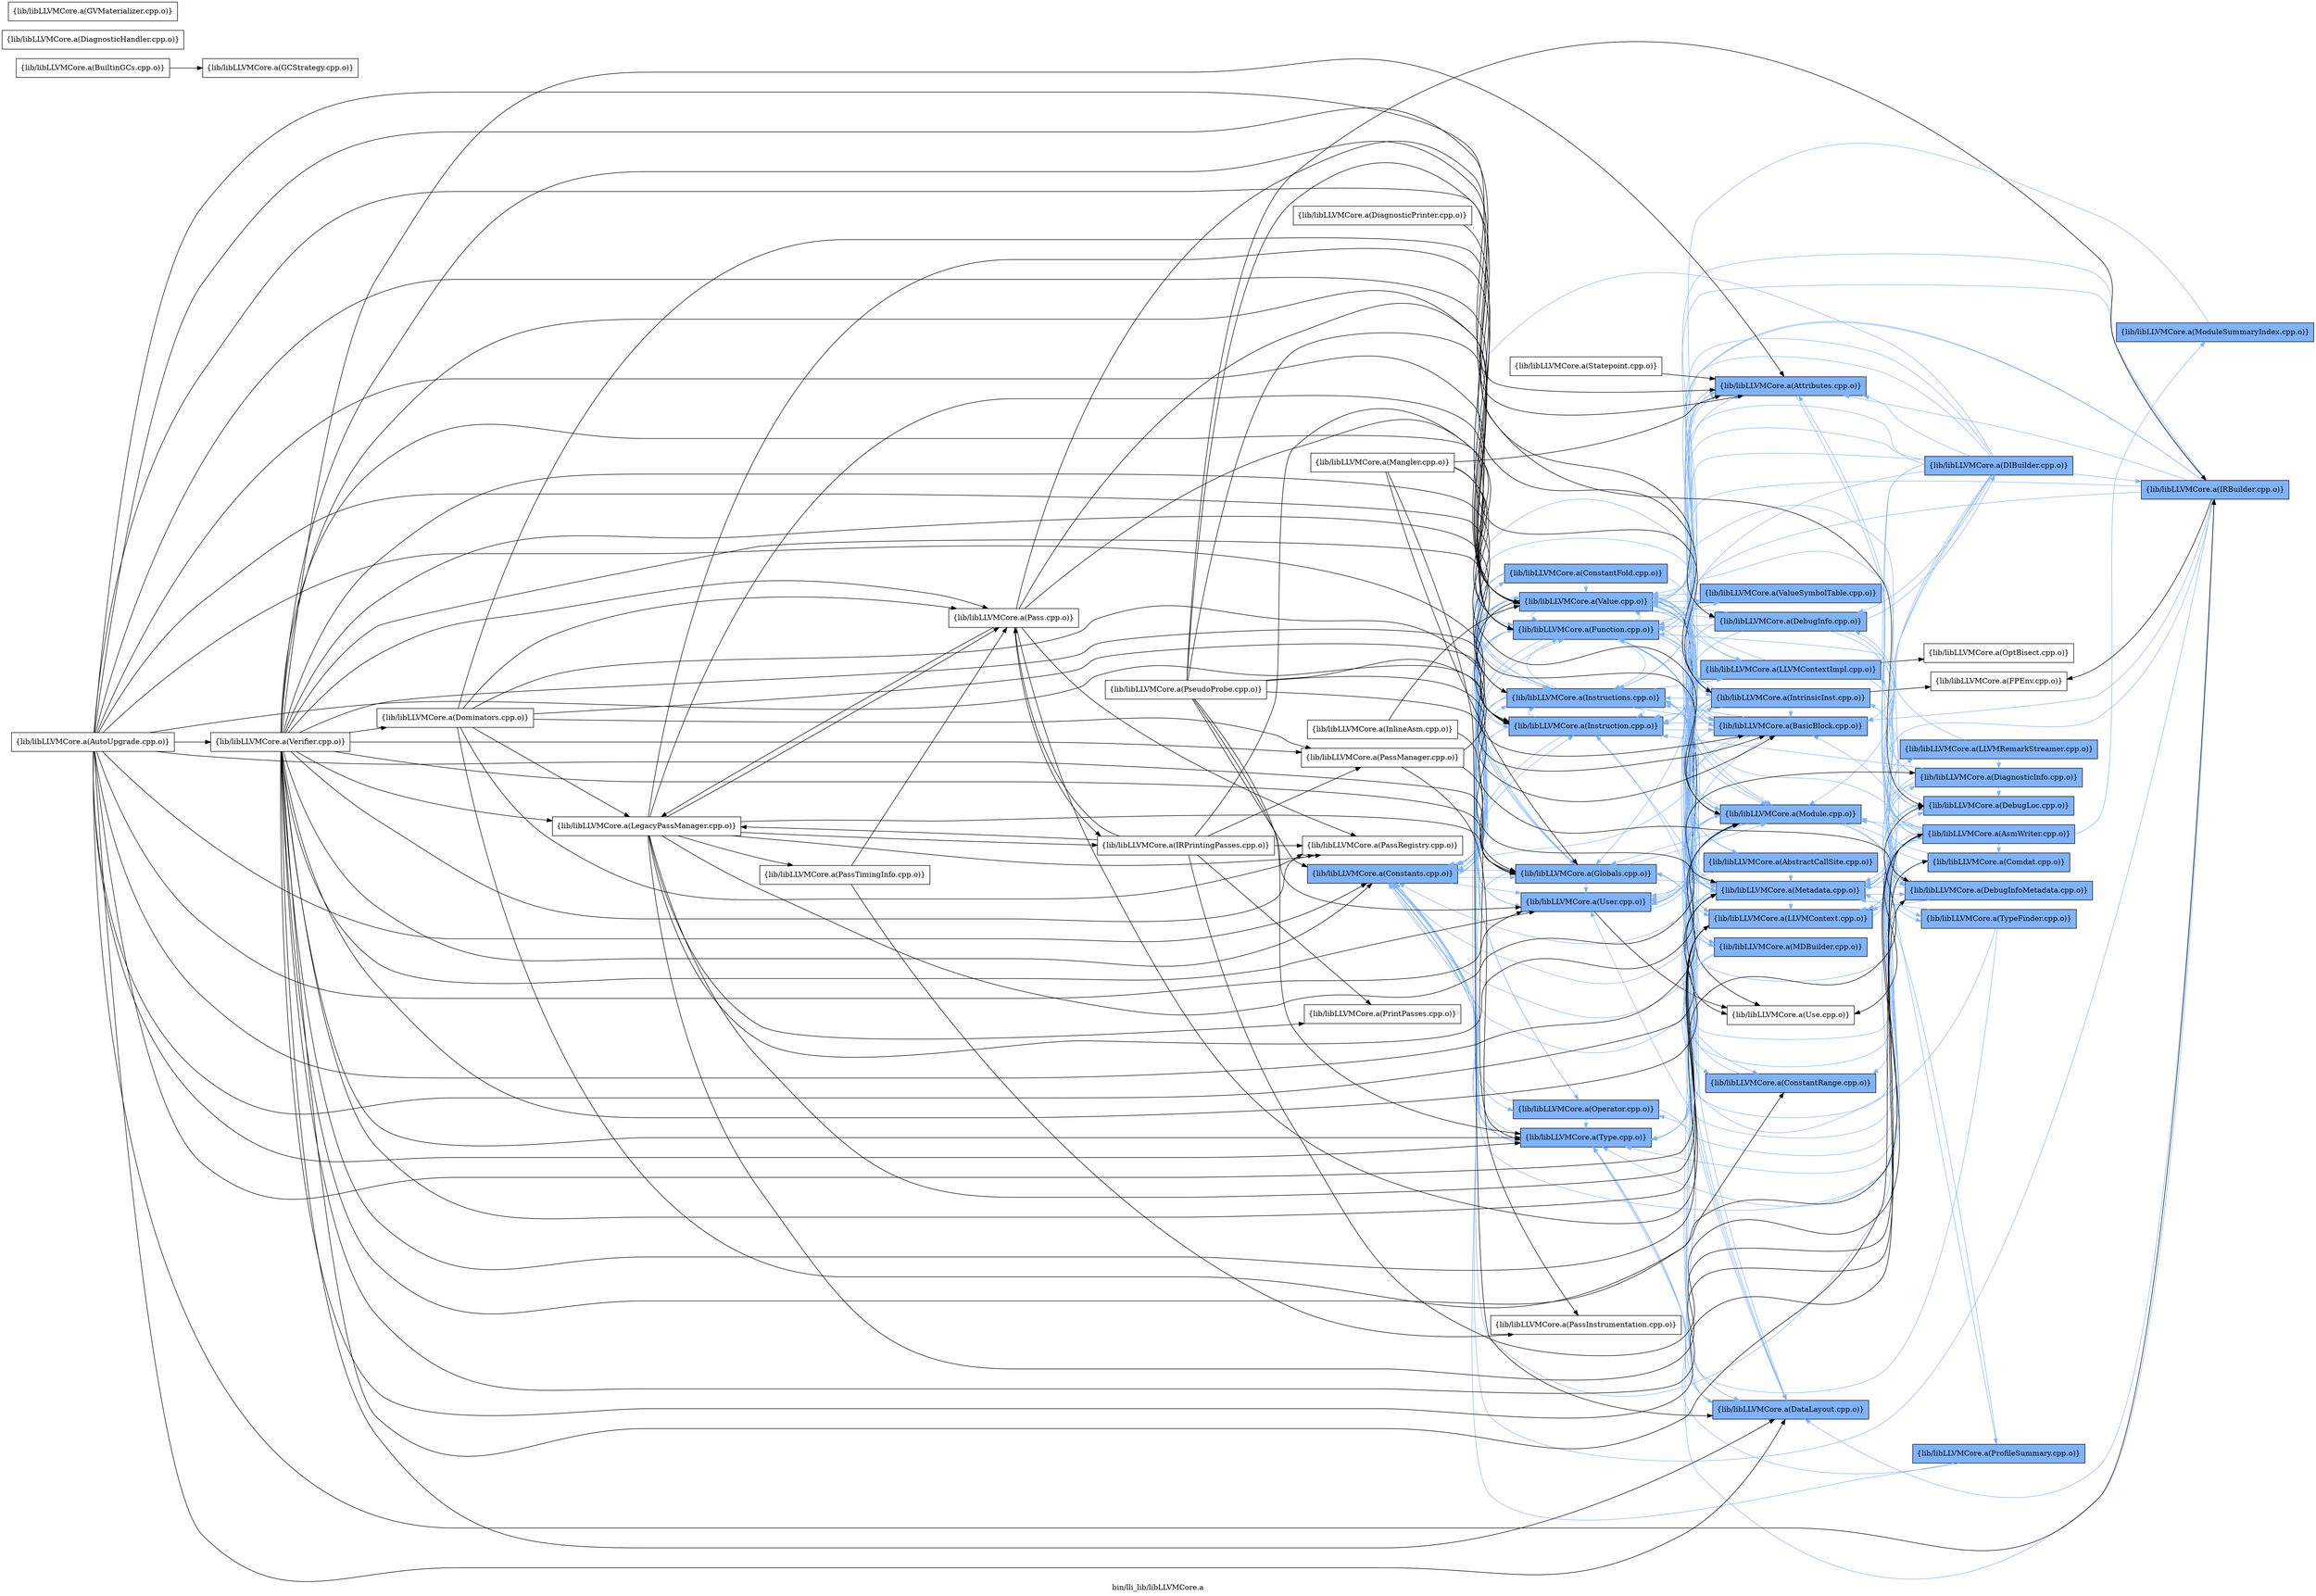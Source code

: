 digraph "bin/lli_lib/libLLVMCore.a" {
	label="bin/lli_lib/libLLVMCore.a";
	rankdir=LR;
	{ rank=same; Node0x55a4c55ac9f8;  }
	{ rank=same; Node0x55a4c55ac228; Node0x55a4c55a1aa8; Node0x55a4c55a0338; Node0x55a4c55a2408; Node0x55a4c55a2638; Node0x55a4c55b65e8; Node0x55a4c5598188; Node0x55a4c55a3f88; Node0x55a4c55a4758;  }
	{ rank=same; Node0x55a4c55b57d8; Node0x55a4c55adc68; Node0x55a4c5593f98; Node0x55a4c5596e78; Node0x55a4c55a1c38; Node0x55a4c55a33a8; Node0x55a4c55924b8; Node0x55a4c55b4388; Node0x55a4c55b5238; Node0x55a4c559b0b8; Node0x55a4c55abb98; Node0x55a4c55b2718; Node0x55a4c55990d8; Node0x55a4c55ad498;  }
	{ rank=same; Node0x55a4c55ab0f8; Node0x55a4c559a208; Node0x55a4c5598908; Node0x55a4c5593cc8; Node0x55a4c55ae1b8; Node0x55a4c55a3d58; Node0x55a4c559a938; Node0x55a4c55b37f8; Node0x55a4c559b6a8; Node0x55a4c55970a8; Node0x55a4c55acea8;  }
	{ rank=same; Node0x55a4c55ac9f8;  }
	{ rank=same; Node0x55a4c55ac228; Node0x55a4c55a1aa8; Node0x55a4c55a0338; Node0x55a4c55a2408; Node0x55a4c55a2638; Node0x55a4c55b65e8; Node0x55a4c5598188; Node0x55a4c55a3f88; Node0x55a4c55a4758;  }
	{ rank=same; Node0x55a4c55b57d8; Node0x55a4c55adc68; Node0x55a4c5593f98; Node0x55a4c5596e78; Node0x55a4c55a1c38; Node0x55a4c55a33a8; Node0x55a4c55924b8; Node0x55a4c55b4388; Node0x55a4c55b5238; Node0x55a4c559b0b8; Node0x55a4c55abb98; Node0x55a4c55b2718; Node0x55a4c55990d8; Node0x55a4c55ad498;  }
	{ rank=same; Node0x55a4c55ab0f8; Node0x55a4c559a208; Node0x55a4c5598908; Node0x55a4c5593cc8; Node0x55a4c55ae1b8; Node0x55a4c55a3d58; Node0x55a4c559a938; Node0x55a4c55b37f8; Node0x55a4c559b6a8; Node0x55a4c55970a8; Node0x55a4c55acea8;  }

	Node0x55a4c55ac9f8 [shape=record,shape=box,group=1,style=filled,fillcolor="0.600000 0.5 1",label="{lib/libLLVMCore.a(Constants.cpp.o)}"];
	Node0x55a4c55ac9f8 -> Node0x55a4c55ac228[color="0.600000 0.5 1"];
	Node0x55a4c55ac9f8 -> Node0x55a4c55a1aa8[color="0.600000 0.5 1"];
	Node0x55a4c55ac9f8 -> Node0x55a4c55a0338[color="0.600000 0.5 1"];
	Node0x55a4c55ac9f8 -> Node0x55a4c55a2408[color="0.600000 0.5 1"];
	Node0x55a4c55ac9f8 -> Node0x55a4c55a2638[color="0.600000 0.5 1"];
	Node0x55a4c55ac9f8 -> Node0x55a4c55b65e8[color="0.600000 0.5 1"];
	Node0x55a4c55ac9f8 -> Node0x55a4c5598188[color="0.600000 0.5 1"];
	Node0x55a4c55ac9f8 -> Node0x55a4c55a3f88[color="0.600000 0.5 1"];
	Node0x55a4c55ac9f8 -> Node0x55a4c55a4758[color="0.600000 0.5 1"];
	Node0x55a4c55adc68 [shape=record,shape=box,group=1,style=filled,fillcolor="0.600000 0.5 1",label="{lib/libLLVMCore.a(DataLayout.cpp.o)}"];
	Node0x55a4c55adc68 -> Node0x55a4c55a0338[color="0.600000 0.5 1"];
	Node0x55a4c55adc68 -> Node0x55a4c55b57d8[color="0.600000 0.5 1"];
	Node0x55a4c55adc68 -> Node0x55a4c5598188[color="0.600000 0.5 1"];
	Node0x55a4c5593cc8 [shape=record,shape=box,group=1,style=filled,fillcolor="0.600000 0.5 1",label="{lib/libLLVMCore.a(AsmWriter.cpp.o)}"];
	Node0x55a4c5593cc8 -> Node0x55a4c55ab0f8[color="0.600000 0.5 1"];
	Node0x55a4c5593cc8 -> Node0x55a4c55abb98[color="0.600000 0.5 1"];
	Node0x55a4c5593cc8 -> Node0x55a4c55ac9f8[color="0.600000 0.5 1"];
	Node0x55a4c5593cc8 -> Node0x55a4c55ae1b8[color="0.600000 0.5 1"];
	Node0x55a4c5593cc8 -> Node0x55a4c5593f98[color="0.600000 0.5 1"];
	Node0x55a4c5593cc8 -> Node0x55a4c5596e78[color="0.600000 0.5 1"];
	Node0x55a4c5593cc8 -> Node0x55a4c55a1aa8[color="0.600000 0.5 1"];
	Node0x55a4c5593cc8 -> Node0x55a4c55a0338[color="0.600000 0.5 1"];
	Node0x55a4c5593cc8 -> Node0x55a4c55a2408[color="0.600000 0.5 1"];
	Node0x55a4c5593cc8 -> Node0x55a4c55a2638[color="0.600000 0.5 1"];
	Node0x55a4c5593cc8 -> Node0x55a4c55a33a8[color="0.600000 0.5 1"];
	Node0x55a4c5593cc8 -> Node0x55a4c55924b8[color="0.600000 0.5 1"];
	Node0x55a4c5593cc8 -> Node0x55a4c55b5238[color="0.600000 0.5 1"];
	Node0x55a4c5593cc8 -> Node0x55a4c55b57d8[color="0.600000 0.5 1"];
	Node0x55a4c5593cc8 -> Node0x55a4c55b63b8[color="0.600000 0.5 1"];
	Node0x55a4c5593cc8 -> Node0x55a4c55b65e8[color="0.600000 0.5 1"];
	Node0x55a4c5593cc8 -> Node0x55a4c5598188[color="0.600000 0.5 1"];
	Node0x55a4c5593cc8 -> Node0x55a4c5598908[color="0.600000 0.5 1"];
	Node0x55a4c5593cc8 -> Node0x55a4c55990d8;
	Node0x55a4c5593cc8 -> Node0x55a4c55a3f88[color="0.600000 0.5 1"];
	Node0x55a4c5593cc8 -> Node0x55a4c55a4758[color="0.600000 0.5 1"];
	Node0x55a4c5596e78 [shape=record,shape=box,group=1,style=filled,fillcolor="0.600000 0.5 1",label="{lib/libLLVMCore.a(BasicBlock.cpp.o)}"];
	Node0x55a4c5596e78 -> Node0x55a4c55ac9f8[color="0.600000 0.5 1"];
	Node0x55a4c5596e78 -> Node0x55a4c55a2408[color="0.600000 0.5 1"];
	Node0x55a4c5596e78 -> Node0x55a4c55a2638[color="0.600000 0.5 1"];
	Node0x55a4c5596e78 -> Node0x55a4c55b5238[color="0.600000 0.5 1"];
	Node0x55a4c5596e78 -> Node0x55a4c5598188[color="0.600000 0.5 1"];
	Node0x55a4c5596e78 -> Node0x55a4c55a3f88[color="0.600000 0.5 1"];
	Node0x55a4c5596e78 -> Node0x55a4c55a4758[color="0.600000 0.5 1"];
	Node0x55a4c5596e78 -> Node0x55a4c559b0b8[color="0.600000 0.5 1"];
	Node0x55a4c5597a58 [shape=record,shape=box,group=0,label="{lib/libLLVMCore.a(BuiltinGCs.cpp.o)}"];
	Node0x55a4c5597a58 -> Node0x55a4c55a0018;
	Node0x55a4c55a1aa8 [shape=record,shape=box,group=1,style=filled,fillcolor="0.600000 0.5 1",label="{lib/libLLVMCore.a(Function.cpp.o)}"];
	Node0x55a4c55a1aa8 -> Node0x55a4c55ac9f8[color="0.600000 0.5 1"];
	Node0x55a4c55a1aa8 -> Node0x55a4c55adc68[color="0.600000 0.5 1"];
	Node0x55a4c55a1aa8 -> Node0x55a4c5593f98[color="0.600000 0.5 1"];
	Node0x55a4c55a1aa8 -> Node0x55a4c5596e78[color="0.600000 0.5 1"];
	Node0x55a4c55a1aa8 -> Node0x55a4c55a1c38[color="0.600000 0.5 1"];
	Node0x55a4c55a1aa8 -> Node0x55a4c55a0338[color="0.600000 0.5 1"];
	Node0x55a4c55a1aa8 -> Node0x55a4c55a2638[color="0.600000 0.5 1"];
	Node0x55a4c55a1aa8 -> Node0x55a4c55a33a8[color="0.600000 0.5 1"];
	Node0x55a4c55a1aa8 -> Node0x55a4c55924b8[color="0.600000 0.5 1"];
	Node0x55a4c55a1aa8 -> Node0x55a4c55b4388[color="0.600000 0.5 1"];
	Node0x55a4c55a1aa8 -> Node0x55a4c55b5238[color="0.600000 0.5 1"];
	Node0x55a4c55a1aa8 -> Node0x55a4c55b57d8[color="0.600000 0.5 1"];
	Node0x55a4c55a1aa8 -> Node0x55a4c5598188[color="0.600000 0.5 1"];
	Node0x55a4c55a1aa8 -> Node0x55a4c55a3f88[color="0.600000 0.5 1"];
	Node0x55a4c55a1aa8 -> Node0x55a4c55a4758[color="0.600000 0.5 1"];
	Node0x55a4c55a1aa8 -> Node0x55a4c559b0b8[color="0.600000 0.5 1"];
	Node0x55a4c55a0338 [shape=record,shape=box,group=1,style=filled,fillcolor="0.600000 0.5 1",label="{lib/libLLVMCore.a(Globals.cpp.o)}"];
	Node0x55a4c55a0338 -> Node0x55a4c55abb98[color="0.600000 0.5 1"];
	Node0x55a4c55a0338 -> Node0x55a4c55ac9f8[color="0.600000 0.5 1"];
	Node0x55a4c55a0338 -> Node0x55a4c55a1aa8[color="0.600000 0.5 1"];
	Node0x55a4c55a0338 -> Node0x55a4c55b5238[color="0.600000 0.5 1"];
	Node0x55a4c55a0338 -> Node0x55a4c55b57d8[color="0.600000 0.5 1"];
	Node0x55a4c55a0338 -> Node0x55a4c5598188[color="0.600000 0.5 1"];
	Node0x55a4c55a0338 -> Node0x55a4c55a3f88[color="0.600000 0.5 1"];
	Node0x55a4c55a0338 -> Node0x55a4c55a4758[color="0.600000 0.5 1"];
	Node0x55a4c55a3858 [shape=record,shape=box,group=1,style=filled,fillcolor="0.600000 0.5 1",label="{lib/libLLVMCore.a(IRBuilder.cpp.o)}"];
	Node0x55a4c55a3858 -> Node0x55a4c55ac9f8[color="0.600000 0.5 1"];
	Node0x55a4c55a3858 -> Node0x55a4c55adc68[color="0.600000 0.5 1"];
	Node0x55a4c55a3858 -> Node0x55a4c5593f98[color="0.600000 0.5 1"];
	Node0x55a4c55a3858 -> Node0x55a4c5596e78[color="0.600000 0.5 1"];
	Node0x55a4c55a3858 -> Node0x55a4c55a1aa8[color="0.600000 0.5 1"];
	Node0x55a4c55a3858 -> Node0x55a4c55a0338[color="0.600000 0.5 1"];
	Node0x55a4c55a3858 -> Node0x55a4c55a3d58;
	Node0x55a4c55a3858 -> Node0x55a4c55a2408[color="0.600000 0.5 1"];
	Node0x55a4c55a3858 -> Node0x55a4c55a2638[color="0.600000 0.5 1"];
	Node0x55a4c55a3858 -> Node0x55a4c55b5238[color="0.600000 0.5 1"];
	Node0x55a4c55a3858 -> Node0x55a4c5598188[color="0.600000 0.5 1"];
	Node0x55a4c55a3858 -> Node0x55a4c55a3f88[color="0.600000 0.5 1"];
	Node0x55a4c55a3858 -> Node0x55a4c55a4758[color="0.600000 0.5 1"];
	Node0x55a4c55a2638 [shape=record,shape=box,group=1,style=filled,fillcolor="0.600000 0.5 1",label="{lib/libLLVMCore.a(Instructions.cpp.o)}"];
	Node0x55a4c55a2638 -> Node0x55a4c55ac9f8[color="0.600000 0.5 1"];
	Node0x55a4c55a2638 -> Node0x55a4c55adc68[color="0.600000 0.5 1"];
	Node0x55a4c55a2638 -> Node0x55a4c5593f98[color="0.600000 0.5 1"];
	Node0x55a4c55a2638 -> Node0x55a4c5596e78[color="0.600000 0.5 1"];
	Node0x55a4c55a2638 -> Node0x55a4c55a1aa8[color="0.600000 0.5 1"];
	Node0x55a4c55a2638 -> Node0x55a4c55a2408[color="0.600000 0.5 1"];
	Node0x55a4c55a2638 -> Node0x55a4c55b2718[color="0.600000 0.5 1"];
	Node0x55a4c55a2638 -> Node0x55a4c55b4388[color="0.600000 0.5 1"];
	Node0x55a4c55a2638 -> Node0x55a4c55b5238[color="0.600000 0.5 1"];
	Node0x55a4c55a2638 -> Node0x55a4c55b57d8[color="0.600000 0.5 1"];
	Node0x55a4c55a2638 -> Node0x55a4c55b65e8[color="0.600000 0.5 1"];
	Node0x55a4c55a2638 -> Node0x55a4c5598188[color="0.600000 0.5 1"];
	Node0x55a4c55a2638 -> Node0x55a4c55990d8;
	Node0x55a4c55a2638 -> Node0x55a4c55a3f88[color="0.600000 0.5 1"];
	Node0x55a4c55a2638 -> Node0x55a4c55a4758[color="0.600000 0.5 1"];
	Node0x55a4c55924b8 [shape=record,shape=box,group=1,style=filled,fillcolor="0.600000 0.5 1",label="{lib/libLLVMCore.a(LLVMContext.cpp.o)}"];
	Node0x55a4c55924b8 -> Node0x55a4c559a938[color="0.600000 0.5 1"];
	Node0x55a4c55924b8 -> Node0x55a4c55b2718[color="0.600000 0.5 1"];
	Node0x55a4c55924b8 -> Node0x55a4c55b37f8[color="0.600000 0.5 1"];
	Node0x55a4c55b5238 [shape=record,shape=box,group=1,style=filled,fillcolor="0.600000 0.5 1",label="{lib/libLLVMCore.a(Metadata.cpp.o)}"];
	Node0x55a4c55b5238 -> Node0x55a4c55abb98[color="0.600000 0.5 1"];
	Node0x55a4c55b5238 -> Node0x55a4c55ac9f8[color="0.600000 0.5 1"];
	Node0x55a4c55b5238 -> Node0x55a4c55ae1b8[color="0.600000 0.5 1"];
	Node0x55a4c55b5238 -> Node0x55a4c559b6a8[color="0.600000 0.5 1"];
	Node0x55a4c55b5238 -> Node0x55a4c55924b8[color="0.600000 0.5 1"];
	Node0x55a4c55b5238 -> Node0x55a4c55b2718[color="0.600000 0.5 1"];
	Node0x55a4c55b5238 -> Node0x55a4c55b4388[color="0.600000 0.5 1"];
	Node0x55a4c55b5238 -> Node0x55a4c55b57d8[color="0.600000 0.5 1"];
	Node0x55a4c55b5238 -> Node0x55a4c5598188[color="0.600000 0.5 1"];
	Node0x55a4c55b5238 -> Node0x55a4c55a4758[color="0.600000 0.5 1"];
	Node0x55a4c55b57d8 [shape=record,shape=box,group=1,style=filled,fillcolor="0.600000 0.5 1",label="{lib/libLLVMCore.a(Module.cpp.o)}"];
	Node0x55a4c55b57d8 -> Node0x55a4c55ab0f8[color="0.600000 0.5 1"];
	Node0x55a4c55b57d8 -> Node0x55a4c55ac9f8[color="0.600000 0.5 1"];
	Node0x55a4c55b57d8 -> Node0x55a4c55adc68[color="0.600000 0.5 1"];
	Node0x55a4c55b57d8 -> Node0x55a4c55a1aa8[color="0.600000 0.5 1"];
	Node0x55a4c55b57d8 -> Node0x55a4c55a0338[color="0.600000 0.5 1"];
	Node0x55a4c55b57d8 -> Node0x55a4c55924b8[color="0.600000 0.5 1"];
	Node0x55a4c55b57d8 -> Node0x55a4c55b5238[color="0.600000 0.5 1"];
	Node0x55a4c55b57d8 -> Node0x55a4c559a208[color="0.600000 0.5 1"];
	Node0x55a4c55b57d8 -> Node0x55a4c5598188[color="0.600000 0.5 1"];
	Node0x55a4c55b57d8 -> Node0x55a4c5598908[color="0.600000 0.5 1"];
	Node0x55a4c55b57d8 -> Node0x55a4c55a3f88[color="0.600000 0.5 1"];
	Node0x55a4c55b57d8 -> Node0x55a4c55a4758[color="0.600000 0.5 1"];
	Node0x55a4c55b57d8 -> Node0x55a4c559b0b8[color="0.600000 0.5 1"];
	Node0x55a4c5598188 [shape=record,shape=box,group=1,style=filled,fillcolor="0.600000 0.5 1",label="{lib/libLLVMCore.a(Type.cpp.o)}"];
	Node0x55a4c5598188 -> Node0x55a4c55ac9f8[color="0.600000 0.5 1"];
	Node0x55a4c55a3f88 [shape=record,shape=box,group=1,style=filled,fillcolor="0.600000 0.5 1",label="{lib/libLLVMCore.a(User.cpp.o)}"];
	Node0x55a4c55a3f88 -> Node0x55a4c55a33a8[color="0.600000 0.5 1"];
	Node0x55a4c55a3f88 -> Node0x55a4c55990d8;
	Node0x55a4c55a4758 [shape=record,shape=box,group=1,style=filled,fillcolor="0.600000 0.5 1",label="{lib/libLLVMCore.a(Value.cpp.o)}"];
	Node0x55a4c55a4758 -> Node0x55a4c55ac9f8[color="0.600000 0.5 1"];
	Node0x55a4c55a4758 -> Node0x55a4c55adc68[color="0.600000 0.5 1"];
	Node0x55a4c55a4758 -> Node0x55a4c55ad498[color="0.600000 0.5 1"];
	Node0x55a4c55a4758 -> Node0x55a4c5593f98[color="0.600000 0.5 1"];
	Node0x55a4c55a4758 -> Node0x55a4c5596e78[color="0.600000 0.5 1"];
	Node0x55a4c55a4758 -> Node0x55a4c55a1aa8[color="0.600000 0.5 1"];
	Node0x55a4c55a4758 -> Node0x55a4c55a0338[color="0.600000 0.5 1"];
	Node0x55a4c55a4758 -> Node0x55a4c55a2408[color="0.600000 0.5 1"];
	Node0x55a4c55a4758 -> Node0x55a4c55a2638[color="0.600000 0.5 1"];
	Node0x55a4c55a4758 -> Node0x55a4c55a33a8[color="0.600000 0.5 1"];
	Node0x55a4c55a4758 -> Node0x55a4c55924b8[color="0.600000 0.5 1"];
	Node0x55a4c55a4758 -> Node0x55a4c55b2718[color="0.600000 0.5 1"];
	Node0x55a4c55a4758 -> Node0x55a4c55b5238[color="0.600000 0.5 1"];
	Node0x55a4c55a4758 -> Node0x55a4c55b65e8[color="0.600000 0.5 1"];
	Node0x55a4c55a4758 -> Node0x55a4c5598188[color="0.600000 0.5 1"];
	Node0x55a4c55a4758 -> Node0x55a4c55990d8;
	Node0x55a4c55a4758 -> Node0x55a4c55a3f88[color="0.600000 0.5 1"];
	Node0x55a4c55a4758 -> Node0x55a4c559b0b8[color="0.600000 0.5 1"];
	Node0x55a4c559b298 [shape=record,shape=box,group=0,label="{lib/libLLVMCore.a(Verifier.cpp.o)}"];
	Node0x55a4c559b298 -> Node0x55a4c55ab0f8;
	Node0x55a4c559b298 -> Node0x55a4c55abb98;
	Node0x55a4c559b298 -> Node0x55a4c55ac9f8;
	Node0x55a4c559b298 -> Node0x55a4c55adc68;
	Node0x55a4c559b298 -> Node0x55a4c55ae1b8;
	Node0x55a4c559b298 -> Node0x55a4c559b6a8;
	Node0x55a4c559b298 -> Node0x55a4c559b108;
	Node0x55a4c559b298 -> Node0x55a4c5593cc8;
	Node0x55a4c559b298 -> Node0x55a4c5593f98;
	Node0x55a4c559b298 -> Node0x55a4c5596e78;
	Node0x55a4c559b298 -> Node0x55a4c55a1aa8;
	Node0x55a4c559b298 -> Node0x55a4c55a0338;
	Node0x55a4c559b298 -> Node0x55a4c55a2408;
	Node0x55a4c559b298 -> Node0x55a4c55a2638;
	Node0x55a4c559b298 -> Node0x55a4c55a33a8;
	Node0x55a4c559b298 -> Node0x55a4c55924b8;
	Node0x55a4c559b298 -> Node0x55a4c55b4108;
	Node0x55a4c559b298 -> Node0x55a4c55b5238;
	Node0x55a4c559b298 -> Node0x55a4c55b57d8;
	Node0x55a4c559b298 -> Node0x55a4c5597828;
	Node0x55a4c559b298 -> Node0x55a4c5597f08;
	Node0x55a4c559b298 -> Node0x55a4c55965b8;
	Node0x55a4c559b298 -> Node0x55a4c5598188;
	Node0x55a4c559b298 -> Node0x55a4c55a3f88;
	Node0x55a4c559b298 -> Node0x55a4c55a4758;
	Node0x55a4c5593f98 [shape=record,shape=box,group=1,style=filled,fillcolor="0.600000 0.5 1",label="{lib/libLLVMCore.a(Attributes.cpp.o)}"];
	Node0x55a4c5593f98 -> Node0x55a4c5593cc8[color="0.600000 0.5 1"];
	Node0x55a4c5593f98 -> Node0x55a4c55a1aa8[color="0.600000 0.5 1"];
	Node0x55a4c55b4108 [shape=record,shape=box,group=0,label="{lib/libLLVMCore.a(LegacyPassManager.cpp.o)}"];
	Node0x55a4c55b4108 -> Node0x55a4c559a938;
	Node0x55a4c55b4108 -> Node0x55a4c5593cc8;
	Node0x55a4c55b4108 -> Node0x55a4c55a1aa8;
	Node0x55a4c55b4108 -> Node0x55a4c55a0338;
	Node0x55a4c55b4108 -> Node0x55a4c55a3fd8;
	Node0x55a4c55b4108 -> Node0x55a4c55924b8;
	Node0x55a4c55b4108 -> Node0x55a4c55b57d8;
	Node0x55a4c55b4108 -> Node0x55a4c5597828;
	Node0x55a4c55b4108 -> Node0x55a4c55965b8;
	Node0x55a4c55b4108 -> Node0x55a4c55995d8;
	Node0x55a4c55b4108 -> Node0x55a4c5599a88;
	Node0x55a4c55b4108 -> Node0x55a4c55a4758;
	Node0x55a4c5597828 [shape=record,shape=box,group=0,label="{lib/libLLVMCore.a(Pass.cpp.o)}"];
	Node0x55a4c5597828 -> Node0x55a4c5593f98;
	Node0x55a4c5597828 -> Node0x55a4c55a1aa8;
	Node0x55a4c5597828 -> Node0x55a4c55a3fd8;
	Node0x55a4c5597828 -> Node0x55a4c55924b8;
	Node0x55a4c5597828 -> Node0x55a4c55b4108;
	Node0x55a4c5597828 -> Node0x55a4c55965b8;
	Node0x55a4c5597828 -> Node0x55a4c55a4758;
	Node0x55a4c55965b8 [shape=record,shape=box,group=0,label="{lib/libLLVMCore.a(PassRegistry.cpp.o)}"];
	Node0x55a4c55ae1b8 [shape=record,shape=box,group=1,style=filled,fillcolor="0.600000 0.5 1",label="{lib/libLLVMCore.a(DebugInfoMetadata.cpp.o)}"];
	Node0x55a4c55ae1b8 -> Node0x55a4c55ac9f8[color="0.600000 0.5 1"];
	Node0x55a4c55ae1b8 -> Node0x55a4c55924b8[color="0.600000 0.5 1"];
	Node0x55a4c55ae1b8 -> Node0x55a4c55b2718[color="0.600000 0.5 1"];
	Node0x55a4c55ae1b8 -> Node0x55a4c55b5238[color="0.600000 0.5 1"];
	Node0x55a4c55ae1b8 -> Node0x55a4c5598188[color="0.600000 0.5 1"];
	Node0x55a4c559b6a8 [shape=record,shape=box,group=1,style=filled,fillcolor="0.600000 0.5 1",label="{lib/libLLVMCore.a(DebugLoc.cpp.o)}"];
	Node0x55a4c559b6a8 -> Node0x55a4c55ad498[color="0.600000 0.5 1"];
	Node0x55a4c559b6a8 -> Node0x55a4c55ae1b8[color="0.600000 0.5 1"];
	Node0x55a4c559b6a8 -> Node0x55a4c55b5238[color="0.600000 0.5 1"];
	Node0x55a4c559a938 [shape=record,shape=box,group=1,style=filled,fillcolor="0.600000 0.5 1",label="{lib/libLLVMCore.a(DiagnosticInfo.cpp.o)}"];
	Node0x55a4c559a938 -> Node0x55a4c559b6a8[color="0.600000 0.5 1"];
	Node0x55a4c559a938 -> Node0x55a4c5593cc8[color="0.600000 0.5 1"];
	Node0x55a4c559a938 -> Node0x55a4c55a1aa8[color="0.600000 0.5 1"];
	Node0x55a4c559a938 -> Node0x55a4c55a2408[color="0.600000 0.5 1"];
	Node0x55a4c559a938 -> Node0x55a4c55924b8[color="0.600000 0.5 1"];
	Node0x55a4c559a938 -> Node0x55a4c55b5238[color="0.600000 0.5 1"];
	Node0x55a4c559a938 -> Node0x55a4c55a4758[color="0.600000 0.5 1"];
	Node0x55a4c559b108 [shape=record,shape=box,group=0,label="{lib/libLLVMCore.a(Dominators.cpp.o)}"];
	Node0x55a4c559b108 -> Node0x55a4c5593cc8;
	Node0x55a4c559b108 -> Node0x55a4c5596e78;
	Node0x55a4c559b108 -> Node0x55a4c55a2408;
	Node0x55a4c559b108 -> Node0x55a4c55b4108;
	Node0x55a4c559b108 -> Node0x55a4c5597828;
	Node0x55a4c559b108 -> Node0x55a4c5597f08;
	Node0x55a4c559b108 -> Node0x55a4c55965b8;
	Node0x55a4c559b108 -> Node0x55a4c55a4758;
	Node0x55a4c5599a88 [shape=record,shape=box,group=0,label="{lib/libLLVMCore.a(PrintPasses.cpp.o)}"];
	Node0x55a4c55995d8 [shape=record,shape=box,group=0,label="{lib/libLLVMCore.a(PassTimingInfo.cpp.o)}"];
	Node0x55a4c55995d8 -> Node0x55a4c5597828;
	Node0x55a4c55995d8 -> Node0x55a4c5595de8;
	Node0x55a4c55a3fd8 [shape=record,shape=box,group=0,label="{lib/libLLVMCore.a(IRPrintingPasses.cpp.o)}"];
	Node0x55a4c55a3fd8 -> Node0x55a4c5593cc8;
	Node0x55a4c55a3fd8 -> Node0x55a4c55b4108;
	Node0x55a4c55a3fd8 -> Node0x55a4c5597828;
	Node0x55a4c55a3fd8 -> Node0x55a4c5597f08;
	Node0x55a4c55a3fd8 -> Node0x55a4c55965b8;
	Node0x55a4c55a3fd8 -> Node0x55a4c5599a88;
	Node0x55a4c55a3fd8 -> Node0x55a4c55a4758;
	Node0x55a4c55a2408 [shape=record,shape=box,group=1,style=filled,fillcolor="0.600000 0.5 1",label="{lib/libLLVMCore.a(Instruction.cpp.o)}"];
	Node0x55a4c55a2408 -> Node0x55a4c55ac9f8[color="0.600000 0.5 1"];
	Node0x55a4c55a2408 -> Node0x55a4c5593f98[color="0.600000 0.5 1"];
	Node0x55a4c55a2408 -> Node0x55a4c5596e78[color="0.600000 0.5 1"];
	Node0x55a4c55a2408 -> Node0x55a4c55a2638[color="0.600000 0.5 1"];
	Node0x55a4c55a2408 -> Node0x55a4c55b5238[color="0.600000 0.5 1"];
	Node0x55a4c55a2408 -> Node0x55a4c55a3f88[color="0.600000 0.5 1"];
	Node0x55a4c55a2408 -> Node0x55a4c55a4758[color="0.600000 0.5 1"];
	Node0x55a4c55ad498 [shape=record,shape=box,group=1,style=filled,fillcolor="0.600000 0.5 1",label="{lib/libLLVMCore.a(DebugInfo.cpp.o)}"];
	Node0x55a4c55ad498 -> Node0x55a4c55acea8[color="0.600000 0.5 1"];
	Node0x55a4c55ad498 -> Node0x55a4c55ae1b8[color="0.600000 0.5 1"];
	Node0x55a4c55ad498 -> Node0x55a4c559b6a8[color="0.600000 0.5 1"];
	Node0x55a4c55ad498 -> Node0x55a4c55a1aa8[color="0.600000 0.5 1"];
	Node0x55a4c55ad498 -> Node0x55a4c55a2408[color="0.600000 0.5 1"];
	Node0x55a4c55ad498 -> Node0x55a4c55b5238[color="0.600000 0.5 1"];
	Node0x55a4c55ad498 -> Node0x55a4c55b57d8[color="0.600000 0.5 1"];
	Node0x55a4c55ad498 -> Node0x55a4c55a4758[color="0.600000 0.5 1"];
	Node0x55a4c55a33a8 [shape=record,shape=box,group=1,style=filled,fillcolor="0.600000 0.5 1",label="{lib/libLLVMCore.a(IntrinsicInst.cpp.o)}"];
	Node0x55a4c55a33a8 -> Node0x55a4c55ac9f8[color="0.600000 0.5 1"];
	Node0x55a4c55a33a8 -> Node0x55a4c55adc68[color="0.600000 0.5 1"];
	Node0x55a4c55a33a8 -> Node0x55a4c55ae1b8[color="0.600000 0.5 1"];
	Node0x55a4c55a33a8 -> Node0x55a4c5596e78[color="0.600000 0.5 1"];
	Node0x55a4c55a33a8 -> Node0x55a4c55a3d58;
	Node0x55a4c55a33a8 -> Node0x55a4c55a2408[color="0.600000 0.5 1"];
	Node0x55a4c55a33a8 -> Node0x55a4c55a2638[color="0.600000 0.5 1"];
	Node0x55a4c55a33a8 -> Node0x55a4c55b5238[color="0.600000 0.5 1"];
	Node0x55a4c55a33a8 -> Node0x55a4c55b57d8[color="0.600000 0.5 1"];
	Node0x55a4c55a33a8 -> Node0x55a4c5598188[color="0.600000 0.5 1"];
	Node0x55a4c55a33a8 -> Node0x55a4c55a3f88[color="0.600000 0.5 1"];
	Node0x55a4c55a33a8 -> Node0x55a4c55a4758[color="0.600000 0.5 1"];
	Node0x55a4c55b4388 [shape=record,shape=box,group=1,style=filled,fillcolor="0.600000 0.5 1",label="{lib/libLLVMCore.a(MDBuilder.cpp.o)}"];
	Node0x55a4c55b4388 -> Node0x55a4c55ac9f8[color="0.600000 0.5 1"];
	Node0x55a4c55b4388 -> Node0x55a4c55b5238[color="0.600000 0.5 1"];
	Node0x55a4c55b4388 -> Node0x55a4c5598188[color="0.600000 0.5 1"];
	Node0x55a4c55b4388 -> Node0x55a4c55a4758[color="0.600000 0.5 1"];
	Node0x55a4c55b65e8 [shape=record,shape=box,group=1,style=filled,fillcolor="0.600000 0.5 1",label="{lib/libLLVMCore.a(Operator.cpp.o)}"];
	Node0x55a4c55b65e8 -> Node0x55a4c55ac9f8[color="0.600000 0.5 1"];
	Node0x55a4c55b65e8 -> Node0x55a4c55adc68[color="0.600000 0.5 1"];
	Node0x55a4c55b65e8 -> Node0x55a4c5598188[color="0.600000 0.5 1"];
	Node0x55a4c55990d8 [shape=record,shape=box,group=0,label="{lib/libLLVMCore.a(Use.cpp.o)}"];
	Node0x55a4c5597f08 [shape=record,shape=box,group=0,label="{lib/libLLVMCore.a(PassManager.cpp.o)}"];
	Node0x55a4c5597f08 -> Node0x55a4c55a0338;
	Node0x55a4c5597f08 -> Node0x55a4c5595de8;
	Node0x55a4c5597f08 -> Node0x55a4c55a4758;
	Node0x55a4c55acea8 [shape=record,shape=box,group=1,style=filled,fillcolor="0.600000 0.5 1",label="{lib/libLLVMCore.a(DIBuilder.cpp.o)}"];
	Node0x55a4c55acea8 -> Node0x55a4c55ac9f8[color="0.600000 0.5 1"];
	Node0x55a4c55acea8 -> Node0x55a4c55ad498[color="0.600000 0.5 1"];
	Node0x55a4c55acea8 -> Node0x55a4c55ae1b8[color="0.600000 0.5 1"];
	Node0x55a4c55acea8 -> Node0x55a4c559b6a8[color="0.600000 0.5 1"];
	Node0x55a4c55acea8 -> Node0x55a4c5593f98[color="0.600000 0.5 1"];
	Node0x55a4c55acea8 -> Node0x55a4c5596e78[color="0.600000 0.5 1"];
	Node0x55a4c55acea8 -> Node0x55a4c55a1aa8[color="0.600000 0.5 1"];
	Node0x55a4c55acea8 -> Node0x55a4c55a3858[color="0.600000 0.5 1"];
	Node0x55a4c55acea8 -> Node0x55a4c55a2408[color="0.600000 0.5 1"];
	Node0x55a4c55acea8 -> Node0x55a4c55a2638[color="0.600000 0.5 1"];
	Node0x55a4c55acea8 -> Node0x55a4c55b5238[color="0.600000 0.5 1"];
	Node0x55a4c55acea8 -> Node0x55a4c55b57d8[color="0.600000 0.5 1"];
	Node0x55a4c55acea8 -> Node0x55a4c5598188[color="0.600000 0.5 1"];
	Node0x55a4c55acea8 -> Node0x55a4c55a3f88[color="0.600000 0.5 1"];
	Node0x55a4c55acea8 -> Node0x55a4c55a4758[color="0.600000 0.5 1"];
	Node0x55a4c55b5008 [shape=record,shape=box,group=0,label="{lib/libLLVMCore.a(Mangler.cpp.o)}"];
	Node0x55a4c55b5008 -> Node0x55a4c55adc68;
	Node0x55a4c55b5008 -> Node0x55a4c5593f98;
	Node0x55a4c55b5008 -> Node0x55a4c55a1aa8;
	Node0x55a4c55b5008 -> Node0x55a4c55a0338;
	Node0x55a4c55b5008 -> Node0x55a4c55b57d8;
	Node0x55a4c55b5008 -> Node0x55a4c55a4758;
	Node0x55a4c55abb98 [shape=record,shape=box,group=1,style=filled,fillcolor="0.600000 0.5 1",label="{lib/libLLVMCore.a(ConstantRange.cpp.o)}"];
	Node0x55a4c55abb98 -> Node0x55a4c55a2638[color="0.600000 0.5 1"];
	Node0x55a4c55ab0f8 [shape=record,shape=box,group=1,style=filled,fillcolor="0.600000 0.5 1",label="{lib/libLLVMCore.a(Comdat.cpp.o)}"];
	Node0x55a4c55ab0f8 -> Node0x55a4c55b57d8[color="0.600000 0.5 1"];
	Node0x55a4c55b63b8 [shape=record,shape=box,group=1,style=filled,fillcolor="0.600000 0.5 1",label="{lib/libLLVMCore.a(ModuleSummaryIndex.cpp.o)}"];
	Node0x55a4c55b63b8 -> Node0x55a4c55a4758[color="0.600000 0.5 1"];
	Node0x55a4c5598908 [shape=record,shape=box,group=1,style=filled,fillcolor="0.600000 0.5 1",label="{lib/libLLVMCore.a(TypeFinder.cpp.o)}"];
	Node0x55a4c5598908 -> Node0x55a4c55a1aa8[color="0.600000 0.5 1"];
	Node0x55a4c5598908 -> Node0x55a4c55a0338[color="0.600000 0.5 1"];
	Node0x55a4c5598908 -> Node0x55a4c55b5238[color="0.600000 0.5 1"];
	Node0x55a4c559b0b8 [shape=record,shape=box,group=1,style=filled,fillcolor="0.600000 0.5 1",label="{lib/libLLVMCore.a(ValueSymbolTable.cpp.o)}"];
	Node0x55a4c559b0b8 -> Node0x55a4c55a4758[color="0.600000 0.5 1"];
	Node0x55a4c55a0018 [shape=record,shape=box,group=0,label="{lib/libLLVMCore.a(GCStrategy.cpp.o)}"];
	Node0x55a4c55ac228 [shape=record,shape=box,group=1,style=filled,fillcolor="0.600000 0.5 1",label="{lib/libLLVMCore.a(ConstantFold.cpp.o)}"];
	Node0x55a4c55ac228 -> Node0x55a4c55ac9f8[color="0.600000 0.5 1"];
	Node0x55a4c55ac228 -> Node0x55a4c55a1aa8[color="0.600000 0.5 1"];
	Node0x55a4c55ac228 -> Node0x55a4c55a0338[color="0.600000 0.5 1"];
	Node0x55a4c55ac228 -> Node0x55a4c55a2638[color="0.600000 0.5 1"];
	Node0x55a4c55ac228 -> Node0x55a4c55b57d8[color="0.600000 0.5 1"];
	Node0x55a4c55ac228 -> Node0x55a4c55b65e8[color="0.600000 0.5 1"];
	Node0x55a4c55ac228 -> Node0x55a4c5598188[color="0.600000 0.5 1"];
	Node0x55a4c55ac228 -> Node0x55a4c55a4758[color="0.600000 0.5 1"];
	Node0x55a4c55b2718 [shape=record,shape=box,group=1,style=filled,fillcolor="0.600000 0.5 1",label="{lib/libLLVMCore.a(LLVMContextImpl.cpp.o)}"];
	Node0x55a4c55b2718 -> Node0x55a4c55ac9f8[color="0.600000 0.5 1"];
	Node0x55a4c55b2718 -> Node0x55a4c55ae1b8[color="0.600000 0.5 1"];
	Node0x55a4c55b2718 -> Node0x55a4c55b5238[color="0.600000 0.5 1"];
	Node0x55a4c55b2718 -> Node0x55a4c55b57d8[color="0.600000 0.5 1"];
	Node0x55a4c55b2718 -> Node0x55a4c55970a8;
	Node0x55a4c55b2718 -> Node0x55a4c55a3f88[color="0.600000 0.5 1"];
	Node0x55a4c55b2718 -> Node0x55a4c55a4758[color="0.600000 0.5 1"];
	Node0x55a4c55a1c38 [shape=record,shape=box,group=1,style=filled,fillcolor="0.600000 0.5 1",label="{lib/libLLVMCore.a(AbstractCallSite.cpp.o)}"];
	Node0x55a4c55a1c38 -> Node0x55a4c55ac9f8[color="0.600000 0.5 1"];
	Node0x55a4c55a1c38 -> Node0x55a4c55a2638[color="0.600000 0.5 1"];
	Node0x55a4c55a1c38 -> Node0x55a4c55b5238[color="0.600000 0.5 1"];
	Node0x55a4c55a1c38 -> Node0x55a4c55a3f88[color="0.600000 0.5 1"];
	Node0x55a4c55a3d58 [shape=record,shape=box,group=0,label="{lib/libLLVMCore.a(FPEnv.cpp.o)}"];
	Node0x55a4c55b37f8 [shape=record,shape=box,group=1,style=filled,fillcolor="0.600000 0.5 1",label="{lib/libLLVMCore.a(LLVMRemarkStreamer.cpp.o)}"];
	Node0x55a4c55b37f8 -> Node0x55a4c559a938[color="0.600000 0.5 1"];
	Node0x55a4c55b37f8 -> Node0x55a4c55924b8[color="0.600000 0.5 1"];
	Node0x55a4c55b37f8 -> Node0x55a4c55a4758[color="0.600000 0.5 1"];
	Node0x55a4c55b2038 [shape=record,shape=box,group=0,label="{lib/libLLVMCore.a(DiagnosticPrinter.cpp.o)}"];
	Node0x55a4c55b2038 -> Node0x55a4c55a4758;
	Node0x55a4c55970a8 [shape=record,shape=box,group=0,label="{lib/libLLVMCore.a(OptBisect.cpp.o)}"];
	Node0x55a4c55b2f38 [shape=record,shape=box,group=0,label="{lib/libLLVMCore.a(DiagnosticHandler.cpp.o)}"];
	Node0x55a4c559a208 [shape=record,shape=box,group=1,style=filled,fillcolor="0.600000 0.5 1",label="{lib/libLLVMCore.a(ProfileSummary.cpp.o)}"];
	Node0x55a4c559a208 -> Node0x55a4c55ac9f8[color="0.600000 0.5 1"];
	Node0x55a4c559a208 -> Node0x55a4c55b5238[color="0.600000 0.5 1"];
	Node0x55a4c559a208 -> Node0x55a4c5598188[color="0.600000 0.5 1"];
	Node0x55a4c5595de8 [shape=record,shape=box,group=0,label="{lib/libLLVMCore.a(PassInstrumentation.cpp.o)}"];
	Node0x55a4c55967e8 [shape=record,shape=box,group=0,label="{lib/libLLVMCore.a(Statepoint.cpp.o)}"];
	Node0x55a4c55967e8 -> Node0x55a4c5593f98;
	Node0x55a4c5597ff8 [shape=record,shape=box,group=0,label="{lib/libLLVMCore.a(InlineAsm.cpp.o)}"];
	Node0x55a4c5597ff8 -> Node0x55a4c5598188;
	Node0x55a4c5597ff8 -> Node0x55a4c55a4758;
	Node0x55a4c5596d38 [shape=record,shape=box,group=0,label="{lib/libLLVMCore.a(PseudoProbe.cpp.o)}"];
	Node0x55a4c5596d38 -> Node0x55a4c55ac9f8;
	Node0x55a4c5596d38 -> Node0x55a4c55ae1b8;
	Node0x55a4c5596d38 -> Node0x55a4c559b6a8;
	Node0x55a4c5596d38 -> Node0x55a4c55a3858;
	Node0x55a4c5596d38 -> Node0x55a4c55a2408;
	Node0x55a4c5596d38 -> Node0x55a4c55b5238;
	Node0x55a4c5596d38 -> Node0x55a4c5598188;
	Node0x55a4c5596d38 -> Node0x55a4c55a3f88;
	Node0x55a4c5596d38 -> Node0x55a4c55a4758;
	Node0x55a4c5591f18 [shape=record,shape=box,group=0,label="{lib/libLLVMCore.a(AutoUpgrade.cpp.o)}"];
	Node0x55a4c5591f18 -> Node0x55a4c55ac9f8;
	Node0x55a4c5591f18 -> Node0x55a4c55adc68;
	Node0x55a4c5591f18 -> Node0x55a4c55ad498;
	Node0x55a4c5591f18 -> Node0x55a4c5593f98;
	Node0x55a4c5591f18 -> Node0x55a4c5596e78;
	Node0x55a4c5591f18 -> Node0x55a4c55a1aa8;
	Node0x55a4c5591f18 -> Node0x55a4c55a0338;
	Node0x55a4c5591f18 -> Node0x55a4c55a3858;
	Node0x55a4c5591f18 -> Node0x55a4c55a2408;
	Node0x55a4c5591f18 -> Node0x55a4c55a2638;
	Node0x55a4c5591f18 -> Node0x55a4c55a33a8;
	Node0x55a4c5591f18 -> Node0x55a4c55924b8;
	Node0x55a4c5591f18 -> Node0x55a4c55b5238;
	Node0x55a4c5591f18 -> Node0x55a4c55b57d8;
	Node0x55a4c5591f18 -> Node0x55a4c5598188;
	Node0x55a4c5591f18 -> Node0x55a4c55a3f88;
	Node0x55a4c5591f18 -> Node0x55a4c55a4758;
	Node0x55a4c5591f18 -> Node0x55a4c559b298;
	Node0x55a4c55b4b58 [shape=record,shape=box,group=0,label="{lib/libLLVMCore.a(GVMaterializer.cpp.o)}"];
}
